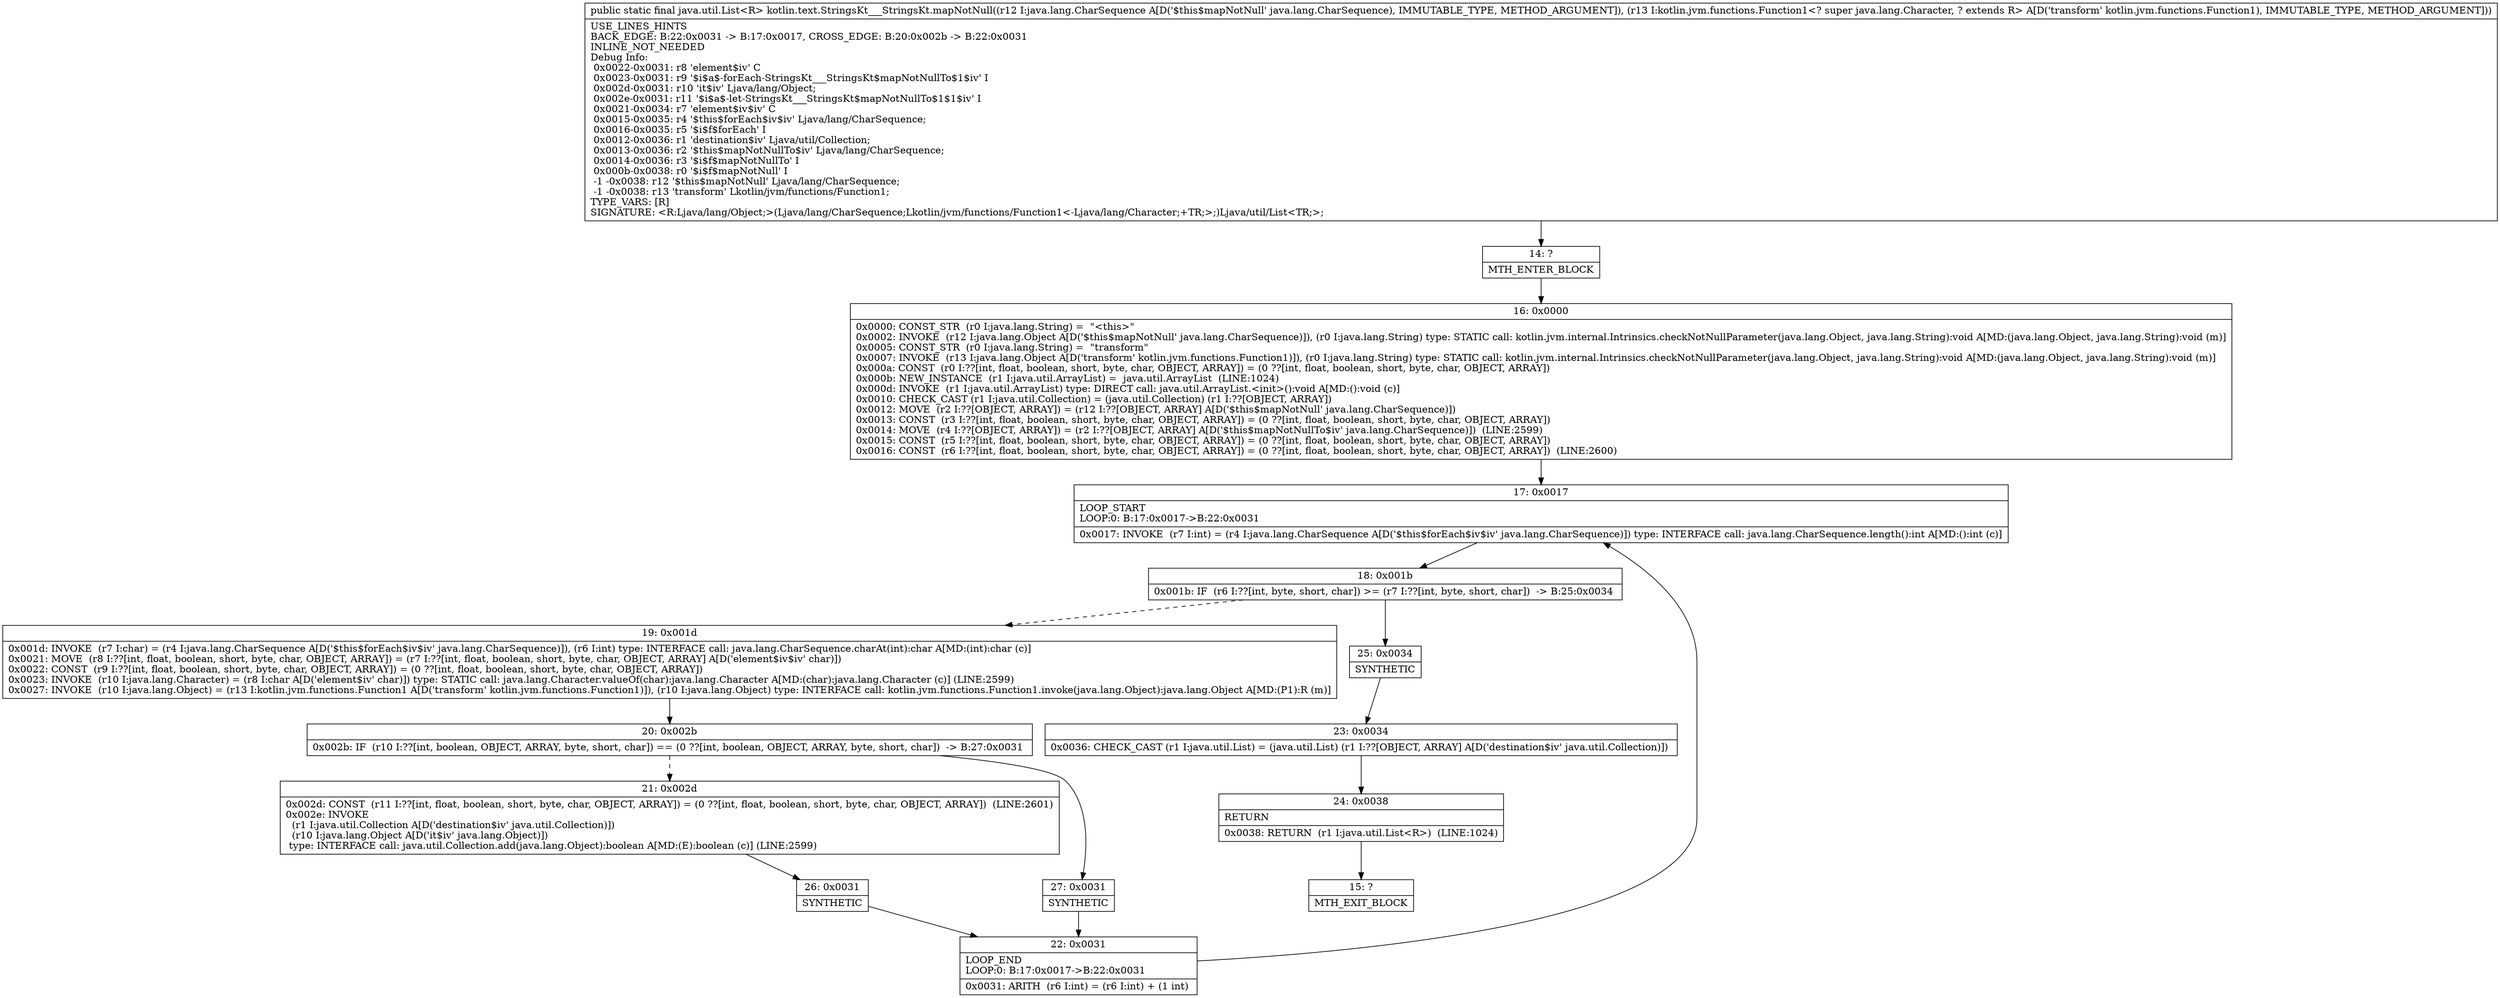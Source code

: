 digraph "CFG forkotlin.text.StringsKt___StringsKt.mapNotNull(Ljava\/lang\/CharSequence;Lkotlin\/jvm\/functions\/Function1;)Ljava\/util\/List;" {
Node_14 [shape=record,label="{14\:\ ?|MTH_ENTER_BLOCK\l}"];
Node_16 [shape=record,label="{16\:\ 0x0000|0x0000: CONST_STR  (r0 I:java.lang.String) =  \"\<this\>\" \l0x0002: INVOKE  (r12 I:java.lang.Object A[D('$this$mapNotNull' java.lang.CharSequence)]), (r0 I:java.lang.String) type: STATIC call: kotlin.jvm.internal.Intrinsics.checkNotNullParameter(java.lang.Object, java.lang.String):void A[MD:(java.lang.Object, java.lang.String):void (m)]\l0x0005: CONST_STR  (r0 I:java.lang.String) =  \"transform\" \l0x0007: INVOKE  (r13 I:java.lang.Object A[D('transform' kotlin.jvm.functions.Function1)]), (r0 I:java.lang.String) type: STATIC call: kotlin.jvm.internal.Intrinsics.checkNotNullParameter(java.lang.Object, java.lang.String):void A[MD:(java.lang.Object, java.lang.String):void (m)]\l0x000a: CONST  (r0 I:??[int, float, boolean, short, byte, char, OBJECT, ARRAY]) = (0 ??[int, float, boolean, short, byte, char, OBJECT, ARRAY]) \l0x000b: NEW_INSTANCE  (r1 I:java.util.ArrayList) =  java.util.ArrayList  (LINE:1024)\l0x000d: INVOKE  (r1 I:java.util.ArrayList) type: DIRECT call: java.util.ArrayList.\<init\>():void A[MD:():void (c)]\l0x0010: CHECK_CAST (r1 I:java.util.Collection) = (java.util.Collection) (r1 I:??[OBJECT, ARRAY]) \l0x0012: MOVE  (r2 I:??[OBJECT, ARRAY]) = (r12 I:??[OBJECT, ARRAY] A[D('$this$mapNotNull' java.lang.CharSequence)]) \l0x0013: CONST  (r3 I:??[int, float, boolean, short, byte, char, OBJECT, ARRAY]) = (0 ??[int, float, boolean, short, byte, char, OBJECT, ARRAY]) \l0x0014: MOVE  (r4 I:??[OBJECT, ARRAY]) = (r2 I:??[OBJECT, ARRAY] A[D('$this$mapNotNullTo$iv' java.lang.CharSequence)])  (LINE:2599)\l0x0015: CONST  (r5 I:??[int, float, boolean, short, byte, char, OBJECT, ARRAY]) = (0 ??[int, float, boolean, short, byte, char, OBJECT, ARRAY]) \l0x0016: CONST  (r6 I:??[int, float, boolean, short, byte, char, OBJECT, ARRAY]) = (0 ??[int, float, boolean, short, byte, char, OBJECT, ARRAY])  (LINE:2600)\l}"];
Node_17 [shape=record,label="{17\:\ 0x0017|LOOP_START\lLOOP:0: B:17:0x0017\-\>B:22:0x0031\l|0x0017: INVOKE  (r7 I:int) = (r4 I:java.lang.CharSequence A[D('$this$forEach$iv$iv' java.lang.CharSequence)]) type: INTERFACE call: java.lang.CharSequence.length():int A[MD:():int (c)]\l}"];
Node_18 [shape=record,label="{18\:\ 0x001b|0x001b: IF  (r6 I:??[int, byte, short, char]) \>= (r7 I:??[int, byte, short, char])  \-\> B:25:0x0034 \l}"];
Node_19 [shape=record,label="{19\:\ 0x001d|0x001d: INVOKE  (r7 I:char) = (r4 I:java.lang.CharSequence A[D('$this$forEach$iv$iv' java.lang.CharSequence)]), (r6 I:int) type: INTERFACE call: java.lang.CharSequence.charAt(int):char A[MD:(int):char (c)]\l0x0021: MOVE  (r8 I:??[int, float, boolean, short, byte, char, OBJECT, ARRAY]) = (r7 I:??[int, float, boolean, short, byte, char, OBJECT, ARRAY] A[D('element$iv$iv' char)]) \l0x0022: CONST  (r9 I:??[int, float, boolean, short, byte, char, OBJECT, ARRAY]) = (0 ??[int, float, boolean, short, byte, char, OBJECT, ARRAY]) \l0x0023: INVOKE  (r10 I:java.lang.Character) = (r8 I:char A[D('element$iv' char)]) type: STATIC call: java.lang.Character.valueOf(char):java.lang.Character A[MD:(char):java.lang.Character (c)] (LINE:2599)\l0x0027: INVOKE  (r10 I:java.lang.Object) = (r13 I:kotlin.jvm.functions.Function1 A[D('transform' kotlin.jvm.functions.Function1)]), (r10 I:java.lang.Object) type: INTERFACE call: kotlin.jvm.functions.Function1.invoke(java.lang.Object):java.lang.Object A[MD:(P1):R (m)]\l}"];
Node_20 [shape=record,label="{20\:\ 0x002b|0x002b: IF  (r10 I:??[int, boolean, OBJECT, ARRAY, byte, short, char]) == (0 ??[int, boolean, OBJECT, ARRAY, byte, short, char])  \-\> B:27:0x0031 \l}"];
Node_21 [shape=record,label="{21\:\ 0x002d|0x002d: CONST  (r11 I:??[int, float, boolean, short, byte, char, OBJECT, ARRAY]) = (0 ??[int, float, boolean, short, byte, char, OBJECT, ARRAY])  (LINE:2601)\l0x002e: INVOKE  \l  (r1 I:java.util.Collection A[D('destination$iv' java.util.Collection)])\l  (r10 I:java.lang.Object A[D('it$iv' java.lang.Object)])\l type: INTERFACE call: java.util.Collection.add(java.lang.Object):boolean A[MD:(E):boolean (c)] (LINE:2599)\l}"];
Node_26 [shape=record,label="{26\:\ 0x0031|SYNTHETIC\l}"];
Node_22 [shape=record,label="{22\:\ 0x0031|LOOP_END\lLOOP:0: B:17:0x0017\-\>B:22:0x0031\l|0x0031: ARITH  (r6 I:int) = (r6 I:int) + (1 int) \l}"];
Node_27 [shape=record,label="{27\:\ 0x0031|SYNTHETIC\l}"];
Node_25 [shape=record,label="{25\:\ 0x0034|SYNTHETIC\l}"];
Node_23 [shape=record,label="{23\:\ 0x0034|0x0036: CHECK_CAST (r1 I:java.util.List) = (java.util.List) (r1 I:??[OBJECT, ARRAY] A[D('destination$iv' java.util.Collection)]) \l}"];
Node_24 [shape=record,label="{24\:\ 0x0038|RETURN\l|0x0038: RETURN  (r1 I:java.util.List\<R\>)  (LINE:1024)\l}"];
Node_15 [shape=record,label="{15\:\ ?|MTH_EXIT_BLOCK\l}"];
MethodNode[shape=record,label="{public static final java.util.List\<R\> kotlin.text.StringsKt___StringsKt.mapNotNull((r12 I:java.lang.CharSequence A[D('$this$mapNotNull' java.lang.CharSequence), IMMUTABLE_TYPE, METHOD_ARGUMENT]), (r13 I:kotlin.jvm.functions.Function1\<? super java.lang.Character, ? extends R\> A[D('transform' kotlin.jvm.functions.Function1), IMMUTABLE_TYPE, METHOD_ARGUMENT]))  | USE_LINES_HINTS\lBACK_EDGE: B:22:0x0031 \-\> B:17:0x0017, CROSS_EDGE: B:20:0x002b \-\> B:22:0x0031\lINLINE_NOT_NEEDED\lDebug Info:\l  0x0022\-0x0031: r8 'element$iv' C\l  0x0023\-0x0031: r9 '$i$a$\-forEach\-StringsKt___StringsKt$mapNotNullTo$1$iv' I\l  0x002d\-0x0031: r10 'it$iv' Ljava\/lang\/Object;\l  0x002e\-0x0031: r11 '$i$a$\-let\-StringsKt___StringsKt$mapNotNullTo$1$1$iv' I\l  0x0021\-0x0034: r7 'element$iv$iv' C\l  0x0015\-0x0035: r4 '$this$forEach$iv$iv' Ljava\/lang\/CharSequence;\l  0x0016\-0x0035: r5 '$i$f$forEach' I\l  0x0012\-0x0036: r1 'destination$iv' Ljava\/util\/Collection;\l  0x0013\-0x0036: r2 '$this$mapNotNullTo$iv' Ljava\/lang\/CharSequence;\l  0x0014\-0x0036: r3 '$i$f$mapNotNullTo' I\l  0x000b\-0x0038: r0 '$i$f$mapNotNull' I\l  \-1 \-0x0038: r12 '$this$mapNotNull' Ljava\/lang\/CharSequence;\l  \-1 \-0x0038: r13 'transform' Lkotlin\/jvm\/functions\/Function1;\lTYPE_VARS: [R]\lSIGNATURE: \<R:Ljava\/lang\/Object;\>(Ljava\/lang\/CharSequence;Lkotlin\/jvm\/functions\/Function1\<\-Ljava\/lang\/Character;+TR;\>;)Ljava\/util\/List\<TR;\>;\l}"];
MethodNode -> Node_14;Node_14 -> Node_16;
Node_16 -> Node_17;
Node_17 -> Node_18;
Node_18 -> Node_19[style=dashed];
Node_18 -> Node_25;
Node_19 -> Node_20;
Node_20 -> Node_21[style=dashed];
Node_20 -> Node_27;
Node_21 -> Node_26;
Node_26 -> Node_22;
Node_22 -> Node_17;
Node_27 -> Node_22;
Node_25 -> Node_23;
Node_23 -> Node_24;
Node_24 -> Node_15;
}


